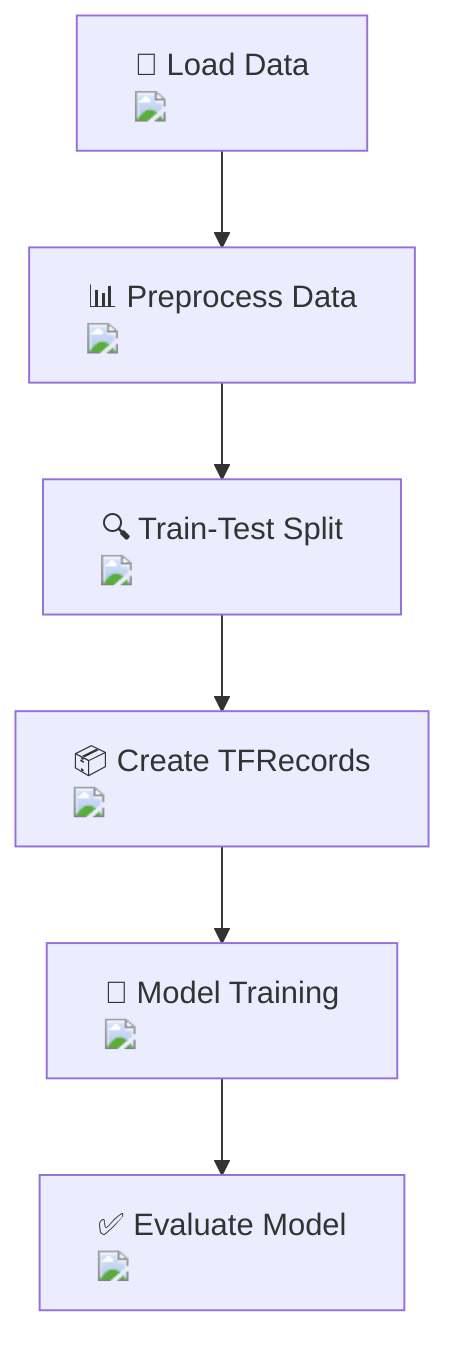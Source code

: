 flowchart TD
    A["📂 Load Data <img src='icons/file.svg'/>"] --> B["📊 Preprocess Data <img src='icons/table.svg'/>"]
    B --> C["🔍 Train-Test Split <img src='icons/row_split.svg'/>"]
    C --> D["📦 Create TFRecords <img src='icons/column_split.svg'/>"]
    D --> E["🧠 Model Training <img src='icons/brain.svg'/>"]
    E --> F["✅ Evaluate Model <img src='icons/image.svg'/>"]